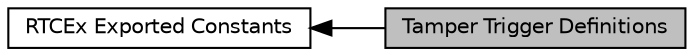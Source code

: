 digraph "Tamper Trigger Definitions"
{
  edge [fontname="Helvetica",fontsize="10",labelfontname="Helvetica",labelfontsize="10"];
  node [fontname="Helvetica",fontsize="10",shape=box];
  rankdir=LR;
  Node1 [label="Tamper Trigger Definitions",height=0.2,width=0.4,color="black", fillcolor="grey75", style="filled", fontcolor="black",tooltip=" "];
  Node2 [label="RTCEx Exported Constants",height=0.2,width=0.4,color="black", fillcolor="white", style="filled",URL="$group___r_t_c_ex___exported___constants.html",tooltip=" "];
  Node2->Node1 [shape=plaintext, dir="back", style="solid"];
}
